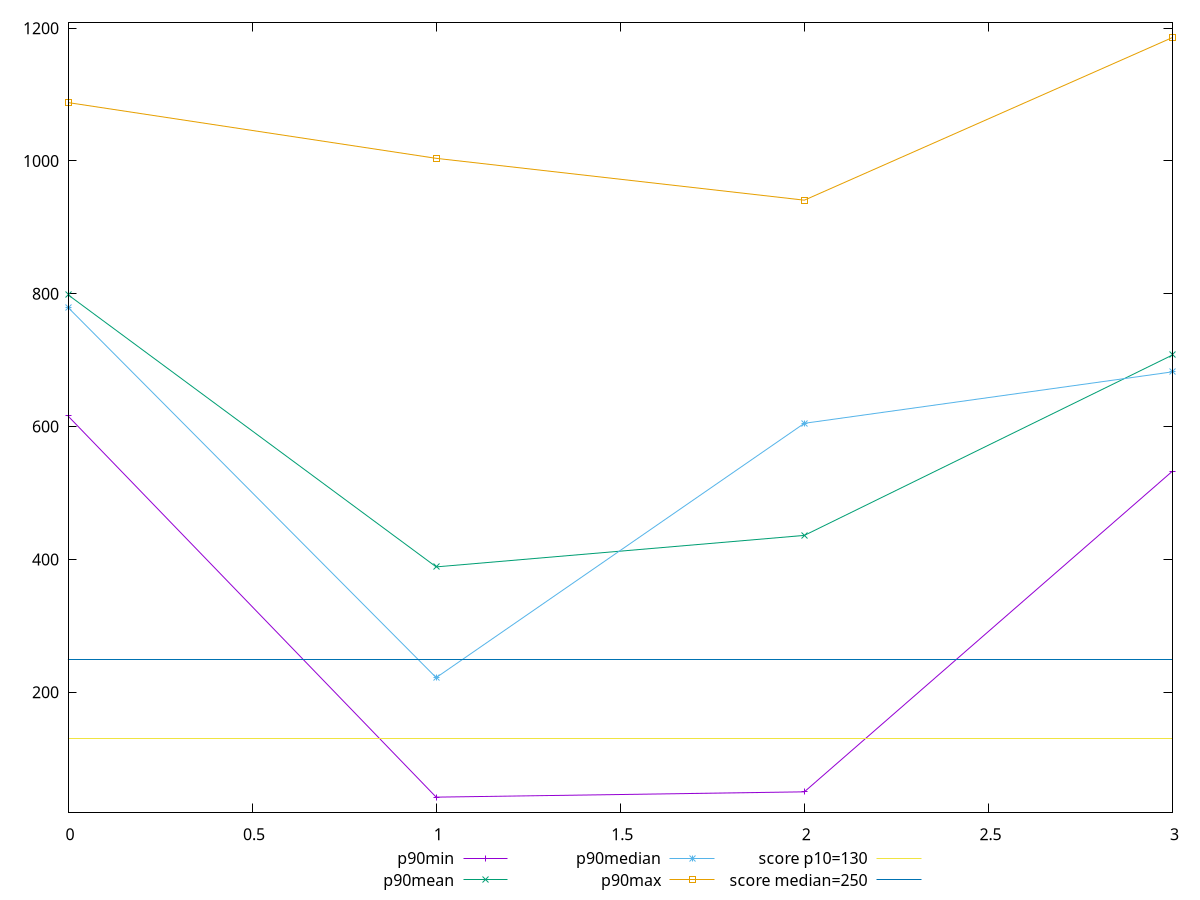 reset

$p90Min <<EOF
0 616
1 42
2 50
3 532.9999999999982
EOF

$p90Mean <<EOF
0 798.563829787234
1 388.7659574468085
2 436.19354838709677
3 707.9042553191489
EOF

$p90Median <<EOF
0 779.4999999999995
1 222
2 605
3 682.5
EOF

$p90Max <<EOF
0 1087.999999999999
1 1004
2 941
3 1186
EOF

set key outside below
set xrange [0:3]
set yrange [19.12:1208.88]
set trange [19.12:1208.88]
set terminal svg size 640, 560 enhanced background rgb 'white'
set output "reports/report_00027_2021-02-24T12-40-31.850Z/max-potential-fid/progression/value.svg"

plot $p90Min title "p90min" with linespoints, \
     $p90Mean title "p90mean" with linespoints, \
     $p90Median title "p90median" with linespoints, \
     $p90Max title "p90max" with linespoints, \
     130 title "score p10=130", \
     250 title "score median=250"

reset
